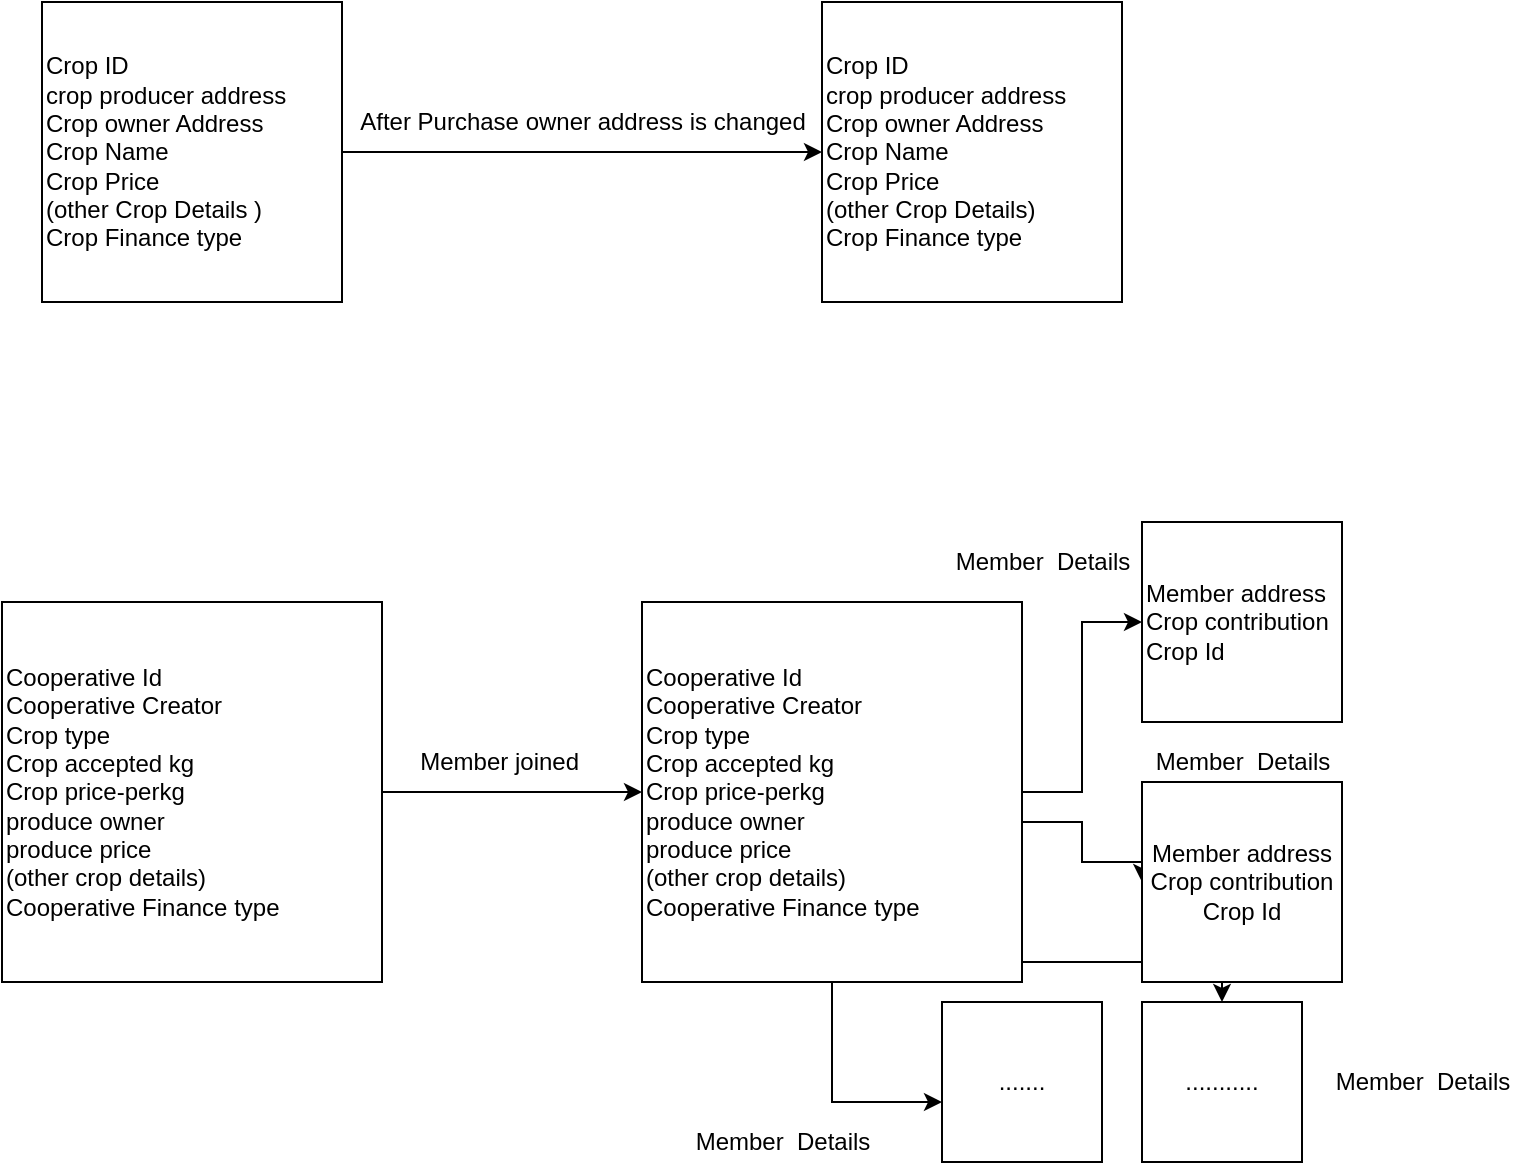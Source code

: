 <mxfile version="13.0.9" type="device"><diagram id="onBR1VE9Fbc3vKtSNXYg" name="Page-1"><mxGraphModel dx="1355" dy="757" grid="1" gridSize="10" guides="1" tooltips="1" connect="1" arrows="1" fold="1" page="1" pageScale="1" pageWidth="827" pageHeight="1169" math="0" shadow="0"><root><mxCell id="0"/><mxCell id="1" parent="0"/><mxCell id="NIV5D0E1DG4QHF-SDqUm-12" value="" style="edgeStyle=orthogonalEdgeStyle;rounded=0;orthogonalLoop=1;jettySize=auto;html=1;" edge="1" parent="1" source="NIV5D0E1DG4QHF-SDqUm-8" target="NIV5D0E1DG4QHF-SDqUm-11"><mxGeometry relative="1" as="geometry"/></mxCell><mxCell id="NIV5D0E1DG4QHF-SDqUm-8" value="Crop ID&lt;br&gt;crop producer address&lt;br&gt;Crop owner Address&lt;br&gt;Crop Name&lt;br&gt;Crop Price&amp;nbsp;&lt;br&gt;(other Crop Details )&lt;br&gt;Crop Finance type" style="whiteSpace=wrap;html=1;aspect=fixed;align=left;" vertex="1" parent="1"><mxGeometry x="80" y="380" width="150" height="150" as="geometry"/></mxCell><mxCell id="NIV5D0E1DG4QHF-SDqUm-11" value="Crop ID&lt;br&gt;crop producer address&lt;br&gt;Crop owner Address&lt;br&gt;Crop Name&lt;br&gt;Crop Price&amp;nbsp;&lt;br&gt;(other Crop Details)&amp;nbsp;&lt;br&gt;Crop Finance type" style="whiteSpace=wrap;html=1;aspect=fixed;align=left;" vertex="1" parent="1"><mxGeometry x="470" y="380" width="150" height="150" as="geometry"/></mxCell><mxCell id="NIV5D0E1DG4QHF-SDqUm-13" value="After Purchase owner address is changed" style="text;html=1;align=center;verticalAlign=middle;resizable=0;points=[];autosize=1;" vertex="1" parent="1"><mxGeometry x="230" y="430" width="240" height="20" as="geometry"/></mxCell><mxCell id="NIV5D0E1DG4QHF-SDqUm-16" value="" style="edgeStyle=orthogonalEdgeStyle;rounded=0;orthogonalLoop=1;jettySize=auto;html=1;" edge="1" parent="1" source="NIV5D0E1DG4QHF-SDqUm-14" target="NIV5D0E1DG4QHF-SDqUm-15"><mxGeometry relative="1" as="geometry"/></mxCell><mxCell id="NIV5D0E1DG4QHF-SDqUm-14" value="Cooperative Id&lt;br&gt;Cooperative Creator&lt;br&gt;Crop type&lt;br&gt;Crop accepted kg&lt;br&gt;Crop price-perkg&lt;br&gt;produce owner&lt;br&gt;produce price&lt;br&gt;(other crop details)&lt;br&gt;Cooperative Finance type" style="whiteSpace=wrap;html=1;aspect=fixed;align=left;" vertex="1" parent="1"><mxGeometry x="60" y="680" width="190" height="190" as="geometry"/></mxCell><mxCell id="NIV5D0E1DG4QHF-SDqUm-19" style="edgeStyle=orthogonalEdgeStyle;rounded=0;orthogonalLoop=1;jettySize=auto;html=1;entryX=0;entryY=0.5;entryDx=0;entryDy=0;" edge="1" parent="1" source="NIV5D0E1DG4QHF-SDqUm-15" target="NIV5D0E1DG4QHF-SDqUm-18"><mxGeometry relative="1" as="geometry"/></mxCell><mxCell id="NIV5D0E1DG4QHF-SDqUm-21" style="edgeStyle=orthogonalEdgeStyle;rounded=0;orthogonalLoop=1;jettySize=auto;html=1;entryX=0;entryY=0.5;entryDx=0;entryDy=0;" edge="1" parent="1" source="NIV5D0E1DG4QHF-SDqUm-15" target="NIV5D0E1DG4QHF-SDqUm-20"><mxGeometry relative="1" as="geometry"><Array as="points"><mxPoint x="600" y="790"/><mxPoint x="600" y="810"/></Array></mxGeometry></mxCell><mxCell id="NIV5D0E1DG4QHF-SDqUm-24" style="edgeStyle=orthogonalEdgeStyle;rounded=0;orthogonalLoop=1;jettySize=auto;html=1;" edge="1" parent="1" source="NIV5D0E1DG4QHF-SDqUm-15" target="NIV5D0E1DG4QHF-SDqUm-22"><mxGeometry relative="1" as="geometry"><Array as="points"><mxPoint x="670" y="860"/></Array></mxGeometry></mxCell><mxCell id="NIV5D0E1DG4QHF-SDqUm-26" style="edgeStyle=orthogonalEdgeStyle;rounded=0;orthogonalLoop=1;jettySize=auto;html=1;" edge="1" parent="1" source="NIV5D0E1DG4QHF-SDqUm-15" target="NIV5D0E1DG4QHF-SDqUm-23"><mxGeometry relative="1" as="geometry"><Array as="points"><mxPoint x="475" y="930"/></Array></mxGeometry></mxCell><mxCell id="NIV5D0E1DG4QHF-SDqUm-15" value="Cooperative Id&lt;br&gt;Cooperative Creator&lt;br&gt;Crop type&lt;br&gt;Crop accepted kg&lt;br&gt;Crop price-perkg&lt;br&gt;produce owner&lt;br&gt;produce price&lt;br&gt;(other crop details)&lt;br&gt;Cooperative Finance type" style="whiteSpace=wrap;html=1;aspect=fixed;align=left;" vertex="1" parent="1"><mxGeometry x="380" y="680" width="190" height="190" as="geometry"/></mxCell><mxCell id="NIV5D0E1DG4QHF-SDqUm-17" value="Member joined&amp;nbsp;" style="text;html=1;align=center;verticalAlign=middle;resizable=0;points=[];autosize=1;" vertex="1" parent="1"><mxGeometry x="260" y="750" width="100" height="20" as="geometry"/></mxCell><mxCell id="NIV5D0E1DG4QHF-SDqUm-18" value="Member address&lt;br&gt;Crop contribution&lt;br&gt;Crop Id" style="whiteSpace=wrap;html=1;aspect=fixed;align=left;" vertex="1" parent="1"><mxGeometry x="630" y="640" width="100" height="100" as="geometry"/></mxCell><mxCell id="NIV5D0E1DG4QHF-SDqUm-20" value="&lt;span style=&quot;text-align: left&quot;&gt;Member address&lt;/span&gt;&lt;br style=&quot;text-align: left&quot;&gt;&lt;span style=&quot;text-align: left&quot;&gt;Crop contribution&lt;/span&gt;&lt;br style=&quot;text-align: left&quot;&gt;&lt;span style=&quot;text-align: left&quot;&gt;Crop Id&lt;/span&gt;" style="whiteSpace=wrap;html=1;aspect=fixed;" vertex="1" parent="1"><mxGeometry x="630" y="770" width="100" height="100" as="geometry"/></mxCell><mxCell id="NIV5D0E1DG4QHF-SDqUm-22" value="..........." style="whiteSpace=wrap;html=1;aspect=fixed;" vertex="1" parent="1"><mxGeometry x="630" y="880" width="80" height="80" as="geometry"/></mxCell><mxCell id="NIV5D0E1DG4QHF-SDqUm-23" value="......." style="whiteSpace=wrap;html=1;aspect=fixed;" vertex="1" parent="1"><mxGeometry x="530" y="880" width="80" height="80" as="geometry"/></mxCell><mxCell id="NIV5D0E1DG4QHF-SDqUm-27" value="Member&amp;nbsp; Details" style="text;html=1;align=center;verticalAlign=middle;resizable=0;points=[];autosize=1;" vertex="1" parent="1"><mxGeometry x="720" y="910" width="100" height="20" as="geometry"/></mxCell><mxCell id="NIV5D0E1DG4QHF-SDqUm-28" value="Member&amp;nbsp; Details" style="text;html=1;align=center;verticalAlign=middle;resizable=0;points=[];autosize=1;" vertex="1" parent="1"><mxGeometry x="630" y="750" width="100" height="20" as="geometry"/></mxCell><mxCell id="NIV5D0E1DG4QHF-SDqUm-29" value="Member&amp;nbsp; Details" style="text;html=1;align=center;verticalAlign=middle;resizable=0;points=[];autosize=1;" vertex="1" parent="1"><mxGeometry x="400" y="940" width="100" height="20" as="geometry"/></mxCell><mxCell id="NIV5D0E1DG4QHF-SDqUm-30" value="Member&amp;nbsp; Details" style="text;html=1;align=center;verticalAlign=middle;resizable=0;points=[];autosize=1;" vertex="1" parent="1"><mxGeometry x="530" y="650" width="100" height="20" as="geometry"/></mxCell></root></mxGraphModel></diagram></mxfile>